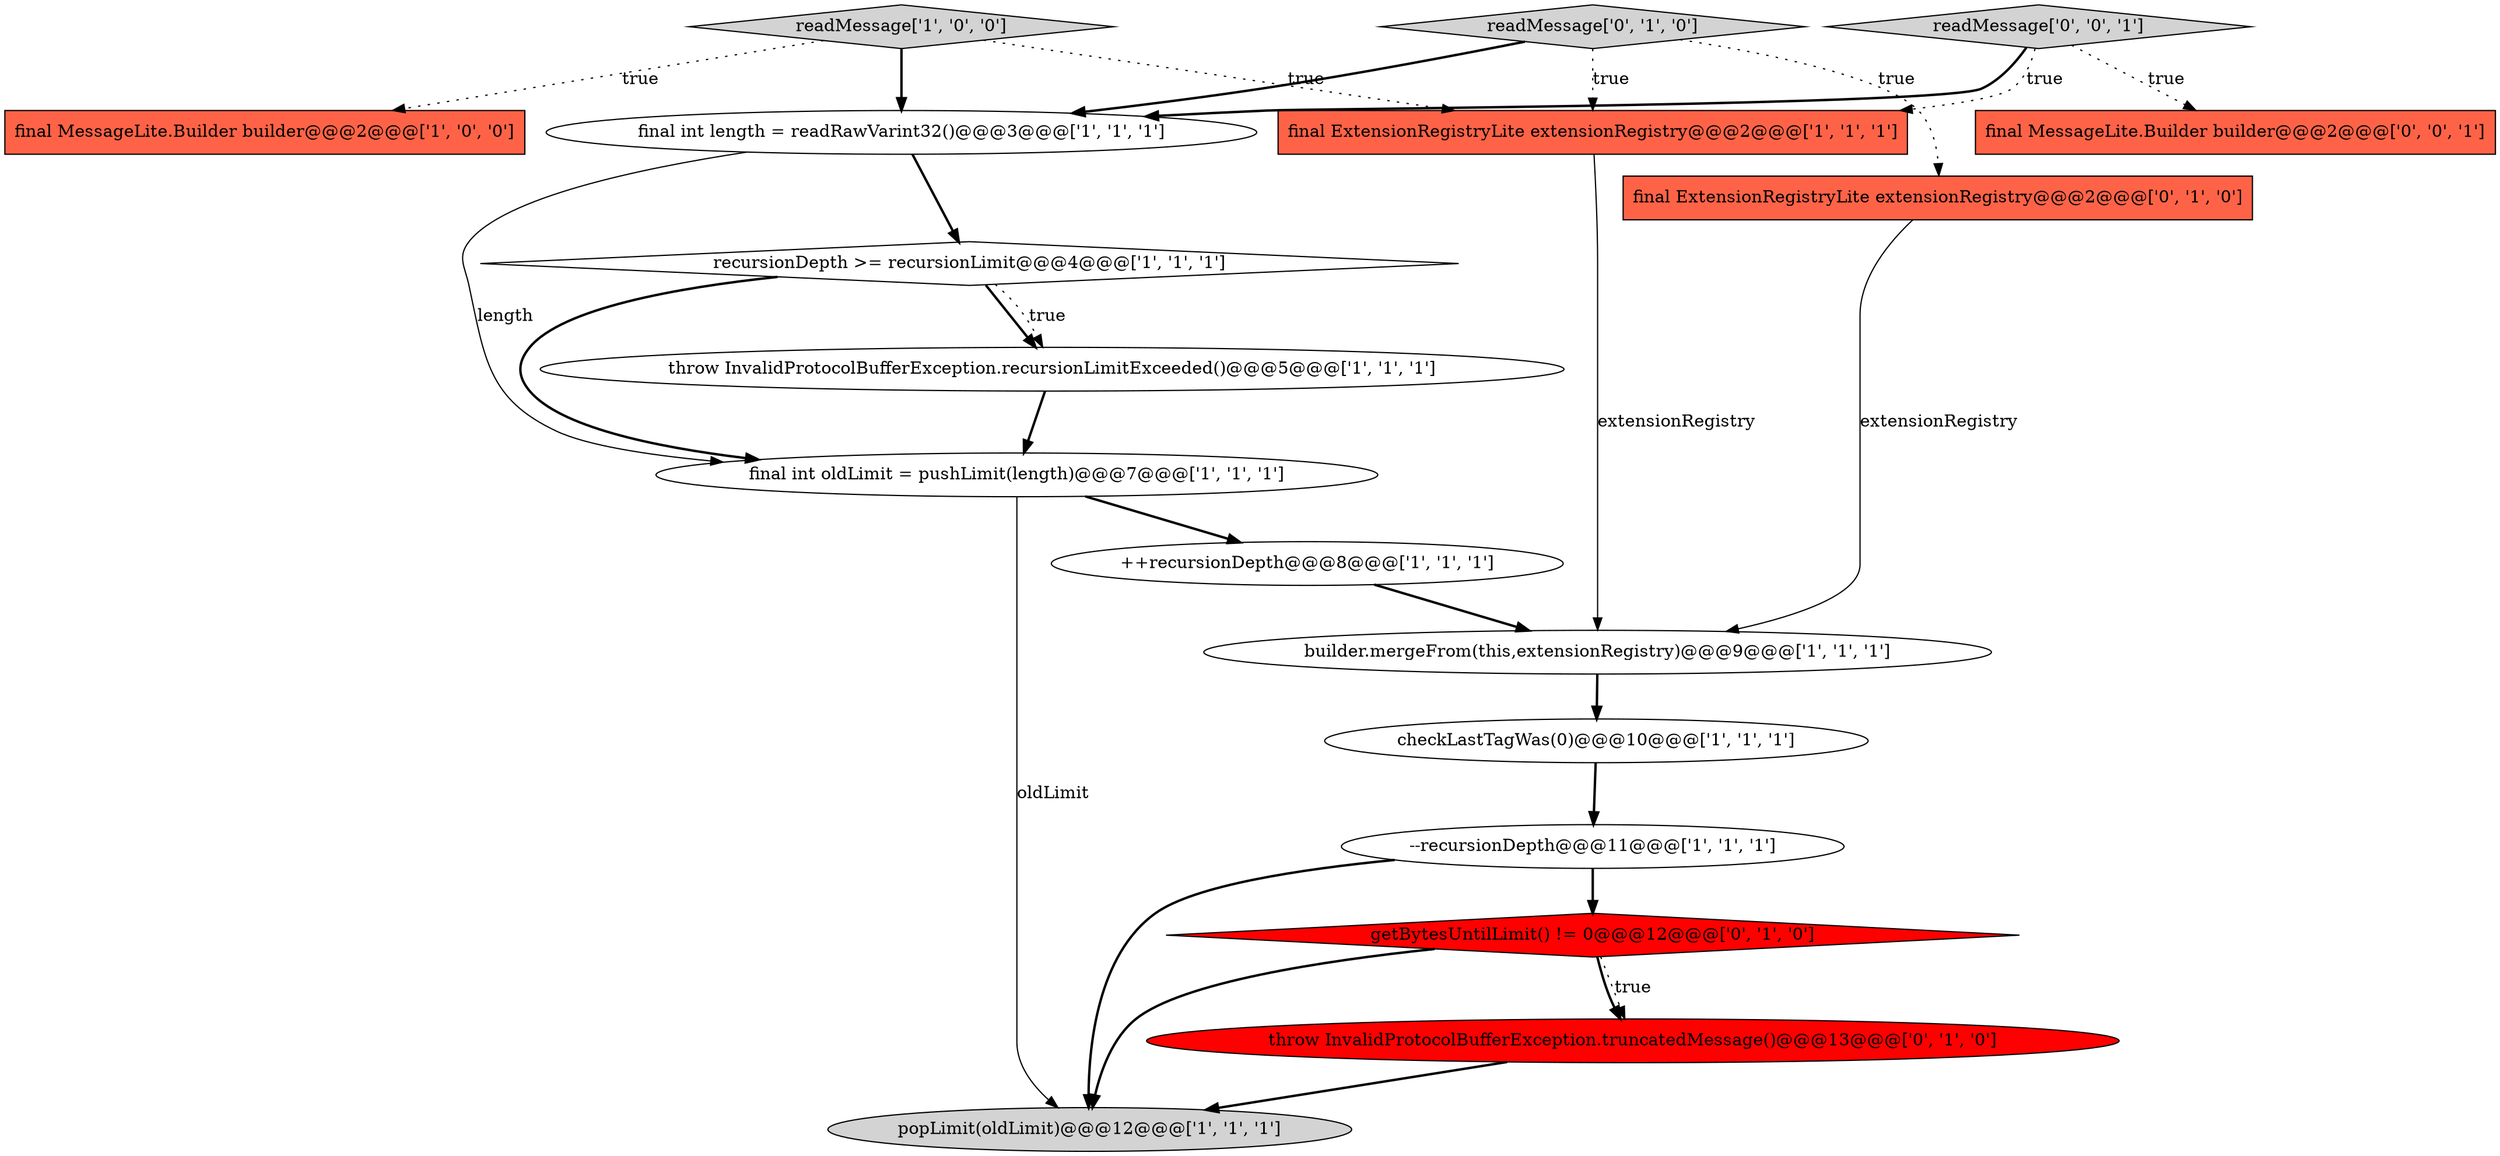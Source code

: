 digraph {
7 [style = filled, label = "readMessage['1', '0', '0']", fillcolor = lightgray, shape = diamond image = "AAA0AAABBB1BBB"];
9 [style = filled, label = "final int oldLimit = pushLimit(length)@@@7@@@['1', '1', '1']", fillcolor = white, shape = ellipse image = "AAA0AAABBB1BBB"];
11 [style = filled, label = "popLimit(oldLimit)@@@12@@@['1', '1', '1']", fillcolor = lightgray, shape = ellipse image = "AAA0AAABBB1BBB"];
14 [style = filled, label = "final ExtensionRegistryLite extensionRegistry@@@2@@@['0', '1', '0']", fillcolor = tomato, shape = box image = "AAA0AAABBB2BBB"];
2 [style = filled, label = "final int length = readRawVarint32()@@@3@@@['1', '1', '1']", fillcolor = white, shape = ellipse image = "AAA0AAABBB1BBB"];
15 [style = filled, label = "readMessage['0', '1', '0']", fillcolor = lightgray, shape = diamond image = "AAA0AAABBB2BBB"];
17 [style = filled, label = "final MessageLite.Builder builder@@@2@@@['0', '0', '1']", fillcolor = tomato, shape = box image = "AAA0AAABBB3BBB"];
6 [style = filled, label = "builder.mergeFrom(this,extensionRegistry)@@@9@@@['1', '1', '1']", fillcolor = white, shape = ellipse image = "AAA0AAABBB1BBB"];
3 [style = filled, label = "recursionDepth >= recursionLimit@@@4@@@['1', '1', '1']", fillcolor = white, shape = diamond image = "AAA0AAABBB1BBB"];
16 [style = filled, label = "readMessage['0', '0', '1']", fillcolor = lightgray, shape = diamond image = "AAA0AAABBB3BBB"];
13 [style = filled, label = "throw InvalidProtocolBufferException.truncatedMessage()@@@13@@@['0', '1', '0']", fillcolor = red, shape = ellipse image = "AAA1AAABBB2BBB"];
0 [style = filled, label = "final MessageLite.Builder builder@@@2@@@['1', '0', '0']", fillcolor = tomato, shape = box image = "AAA0AAABBB1BBB"];
5 [style = filled, label = "--recursionDepth@@@11@@@['1', '1', '1']", fillcolor = white, shape = ellipse image = "AAA0AAABBB1BBB"];
1 [style = filled, label = "final ExtensionRegistryLite extensionRegistry@@@2@@@['1', '1', '1']", fillcolor = tomato, shape = box image = "AAA0AAABBB1BBB"];
10 [style = filled, label = "checkLastTagWas(0)@@@10@@@['1', '1', '1']", fillcolor = white, shape = ellipse image = "AAA0AAABBB1BBB"];
12 [style = filled, label = "getBytesUntilLimit() != 0@@@12@@@['0', '1', '0']", fillcolor = red, shape = diamond image = "AAA1AAABBB2BBB"];
4 [style = filled, label = "++recursionDepth@@@8@@@['1', '1', '1']", fillcolor = white, shape = ellipse image = "AAA0AAABBB1BBB"];
8 [style = filled, label = "throw InvalidProtocolBufferException.recursionLimitExceeded()@@@5@@@['1', '1', '1']", fillcolor = white, shape = ellipse image = "AAA0AAABBB1BBB"];
15->2 [style = bold, label=""];
2->9 [style = solid, label="length"];
4->6 [style = bold, label=""];
9->4 [style = bold, label=""];
2->3 [style = bold, label=""];
16->17 [style = dotted, label="true"];
12->11 [style = bold, label=""];
9->11 [style = solid, label="oldLimit"];
16->2 [style = bold, label=""];
7->0 [style = dotted, label="true"];
15->14 [style = dotted, label="true"];
13->11 [style = bold, label=""];
3->9 [style = bold, label=""];
12->13 [style = bold, label=""];
12->13 [style = dotted, label="true"];
10->5 [style = bold, label=""];
16->1 [style = dotted, label="true"];
5->12 [style = bold, label=""];
7->2 [style = bold, label=""];
15->1 [style = dotted, label="true"];
3->8 [style = bold, label=""];
6->10 [style = bold, label=""];
8->9 [style = bold, label=""];
1->6 [style = solid, label="extensionRegistry"];
14->6 [style = solid, label="extensionRegistry"];
5->11 [style = bold, label=""];
7->1 [style = dotted, label="true"];
3->8 [style = dotted, label="true"];
}
